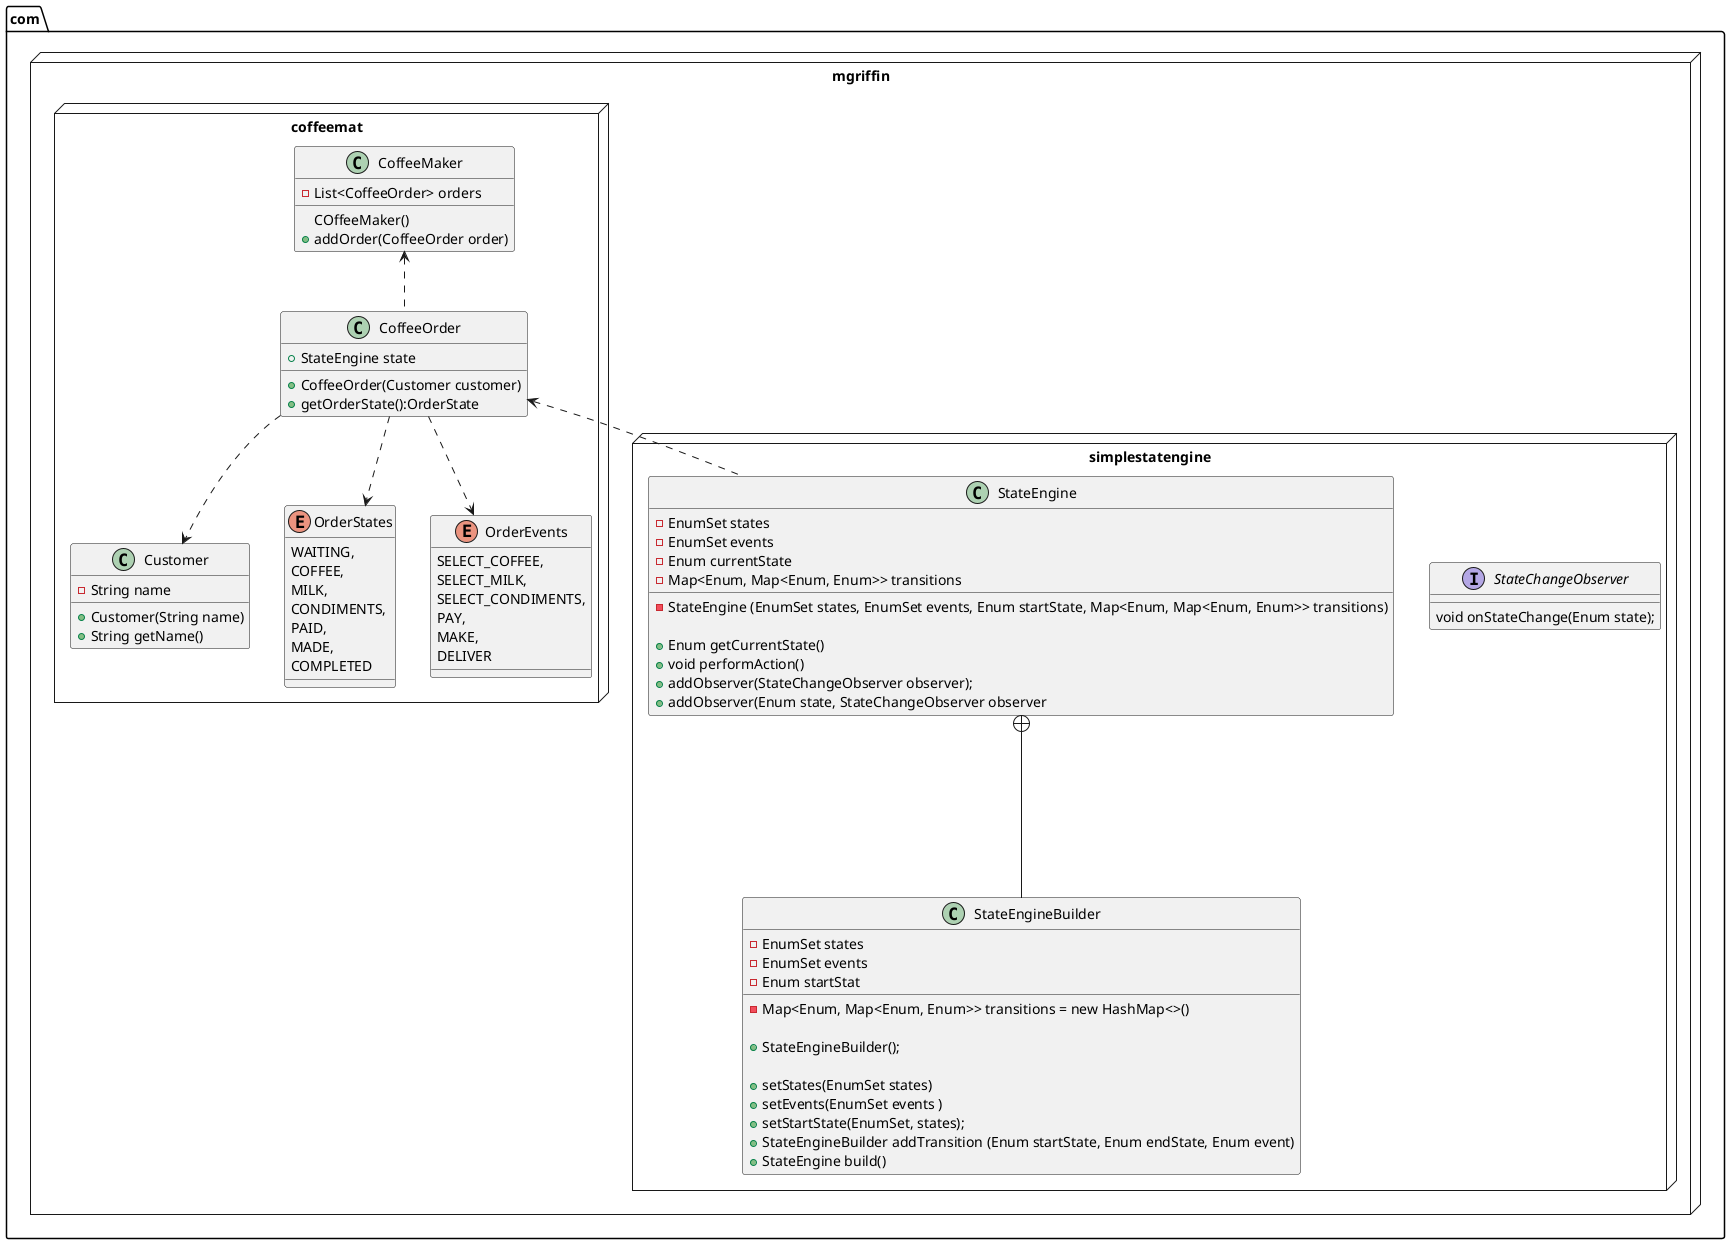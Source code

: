 @startuml
package com.mgriffin <<Node>> {

package simplestatengine <<Node>> {

Interface StateChangeObserver {
    void onStateChange(Enum state);
}

Class StateEngine {
    -EnumSet states
    -EnumSet events
    -Enum currentState
    -Map<Enum, Map<Enum, Enum>> transitions

    -StateEngine (EnumSet states, EnumSet events, Enum startState, Map<Enum, Map<Enum, Enum>> transitions)

    +Enum getCurrentState()
    +void performAction()
    +addObserver(StateChangeObserver observer);
    +addObserver(Enum state, StateChangeObserver observer
}

class StateEngineBuilder {
    -EnumSet states
    -EnumSet events
    -Enum startStat
    -Map<Enum, Map<Enum, Enum>> transitions = new HashMap<>()

    +StateEngineBuilder();

    +setStates(EnumSet states)
    +setEvents(EnumSet events )
    +setStartState(EnumSet, states);
    +StateEngineBuilder addTransition (Enum startState, Enum endState, Enum event)
    +StateEngine build()
}

StateEngine+----StateEngineBuilder

}

package coffeemat <<Node>> {
    class CoffeeMaker {
        -List<CoffeeOrder> orders
        COffeeMaker()
        +addOrder(CoffeeOrder order)
    }

    class CoffeeOrder {
        +StateEngine state
        +CoffeeOrder(Customer customer)
        +getOrderState():OrderState

    }

    class Customer {
        -String name
        +Customer(String name)
        +String getName()
    }

    enum OrderStates {
        WAITING,
        COFFEE,
        MILK,
        CONDIMENTS,
        PAID,
        MADE,
        COMPLETED
    }

    enum OrderEvents {
        SELECT_COFFEE,
        SELECT_MILK,
        SELECT_CONDIMENTS,
        PAY,
        MAKE,
        DELIVER
    }

    CoffeeMaker <.. CoffeeOrder
    CoffeeOrder ..> Customer
    CoffeeOrder ..> OrderStates
    CoffeeOrder ..> OrderEvents
    CoffeeOrder <.. StateEngine
}

}
@enduml